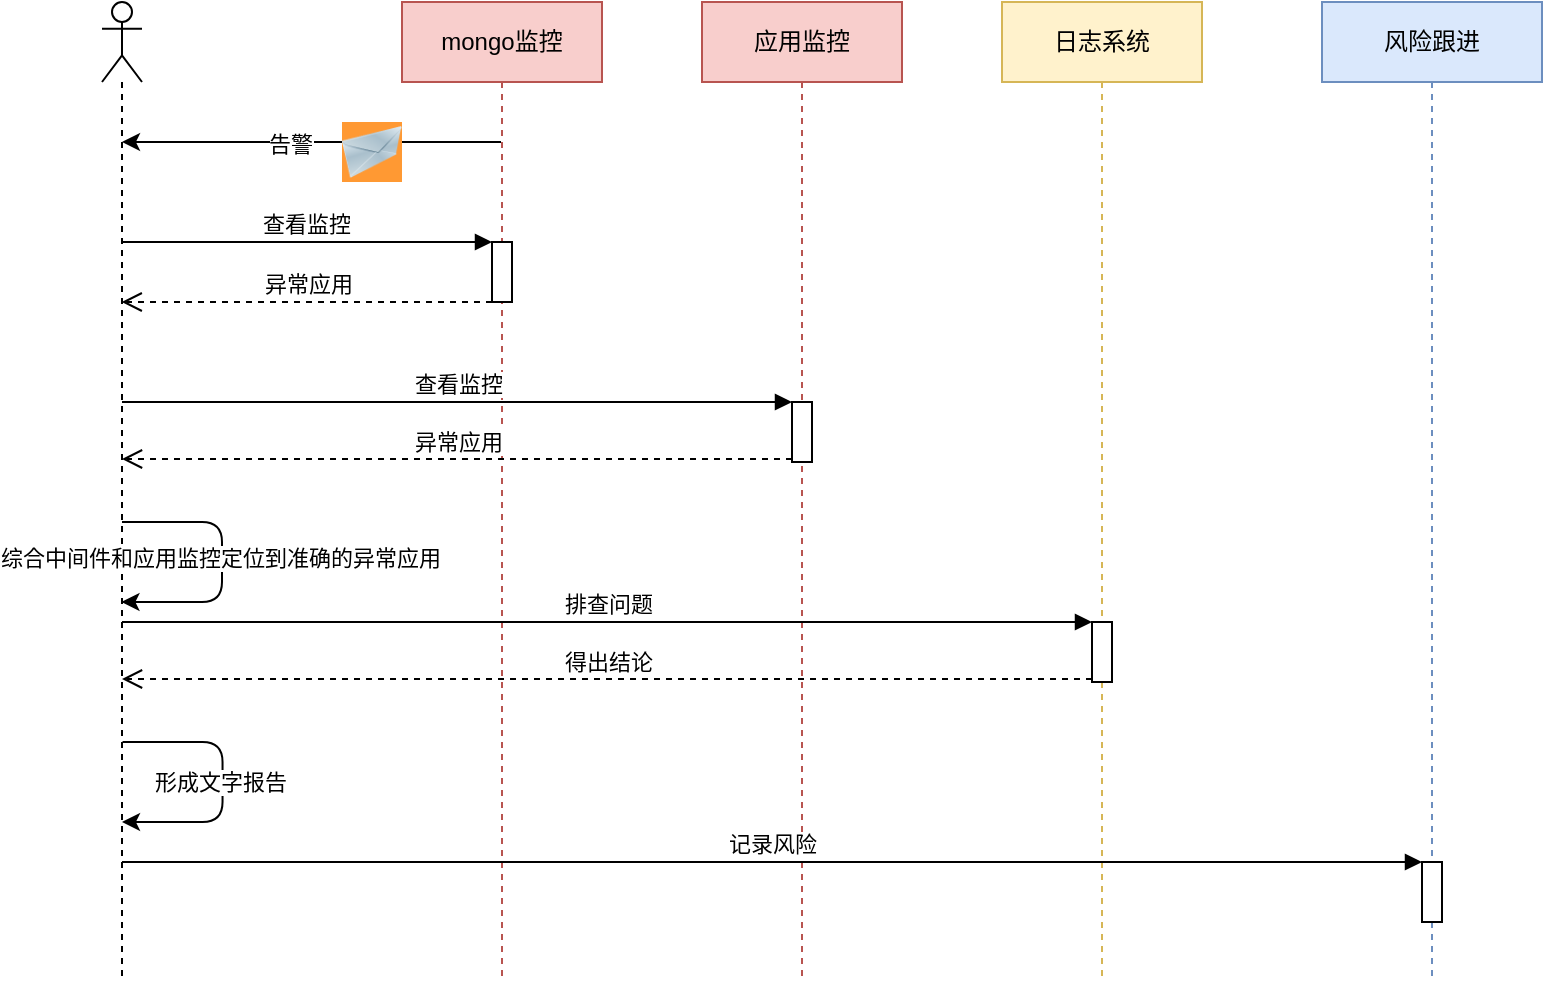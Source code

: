 <mxfile version="20.6.0" type="github"><diagram id="lOtTCPNed_aqdLcave7I" name="第 1 页"><mxGraphModel dx="1005" dy="580" grid="1" gridSize="10" guides="1" tooltips="1" connect="1" arrows="0" fold="1" page="1" pageScale="1" pageWidth="827" pageHeight="1169" math="0" shadow="0"><root><mxCell id="0"/><mxCell id="1" parent="0"/><mxCell id="CWr7lxs7QkSr-XZOs9Mx-18" value="" style="shape=umlLifeline;participant=umlActor;perimeter=lifelinePerimeter;whiteSpace=wrap;html=1;container=1;collapsible=0;recursiveResize=0;verticalAlign=top;spacingTop=36;outlineConnect=0;" vertex="1" parent="1"><mxGeometry x="80" y="150" width="20" height="490" as="geometry"/></mxCell><mxCell id="CWr7lxs7QkSr-XZOs9Mx-67" value="" style="endArrow=classic;html=1;rounded=1;" edge="1" parent="CWr7lxs7QkSr-XZOs9Mx-18"><mxGeometry width="50" height="50" relative="1" as="geometry"><mxPoint x="10" y="260" as="sourcePoint"/><mxPoint x="9.731" y="300" as="targetPoint"/><Array as="points"><mxPoint x="60" y="260"/><mxPoint x="60" y="300"/></Array></mxGeometry></mxCell><mxCell id="CWr7lxs7QkSr-XZOs9Mx-68" value="综合中间件和应用监控定位到准确的异常应用" style="edgeLabel;html=1;align=center;verticalAlign=middle;resizable=0;points=[];" vertex="1" connectable="0" parent="CWr7lxs7QkSr-XZOs9Mx-67"><mxGeometry x="-0.032" y="-1" relative="1" as="geometry"><mxPoint as="offset"/></mxGeometry></mxCell><mxCell id="CWr7lxs7QkSr-XZOs9Mx-20" style="edgeStyle=orthogonalEdgeStyle;rounded=0;orthogonalLoop=1;jettySize=auto;html=1;" edge="1" parent="1" source="CWr7lxs7QkSr-XZOs9Mx-19" target="CWr7lxs7QkSr-XZOs9Mx-18"><mxGeometry relative="1" as="geometry"><Array as="points"><mxPoint x="150" y="220"/><mxPoint x="150" y="220"/></Array></mxGeometry></mxCell><mxCell id="CWr7lxs7QkSr-XZOs9Mx-21" value="告警" style="edgeLabel;html=1;align=center;verticalAlign=middle;resizable=0;points=[];" vertex="1" connectable="0" parent="CWr7lxs7QkSr-XZOs9Mx-20"><mxGeometry x="0.114" y="1" relative="1" as="geometry"><mxPoint as="offset"/></mxGeometry></mxCell><mxCell id="CWr7lxs7QkSr-XZOs9Mx-19" value="mongo监控" style="shape=umlLifeline;perimeter=lifelinePerimeter;whiteSpace=wrap;html=1;container=1;collapsible=0;recursiveResize=0;outlineConnect=0;fillColor=#f8cecc;strokeColor=#b85450;" vertex="1" parent="1"><mxGeometry x="230" y="150" width="100" height="490" as="geometry"/></mxCell><mxCell id="CWr7lxs7QkSr-XZOs9Mx-64" value="" style="html=1;points=[];perimeter=orthogonalPerimeter;" vertex="1" parent="CWr7lxs7QkSr-XZOs9Mx-19"><mxGeometry x="45" y="120" width="10" height="30" as="geometry"/></mxCell><mxCell id="CWr7lxs7QkSr-XZOs9Mx-22" value="" style="image;html=1;image=img/lib/clip_art/networking/Email_128x128.png;imageBackground=#FF9933;" vertex="1" parent="1"><mxGeometry x="200" y="210" width="30" height="30" as="geometry"/></mxCell><mxCell id="CWr7lxs7QkSr-XZOs9Mx-38" value="应用监控" style="shape=umlLifeline;perimeter=lifelinePerimeter;whiteSpace=wrap;html=1;container=1;collapsible=0;recursiveResize=0;outlineConnect=0;fillColor=#f8cecc;strokeColor=#b85450;" vertex="1" parent="1"><mxGeometry x="380" y="150" width="100" height="490" as="geometry"/></mxCell><mxCell id="CWr7lxs7QkSr-XZOs9Mx-56" value="" style="html=1;points=[];perimeter=orthogonalPerimeter;" vertex="1" parent="CWr7lxs7QkSr-XZOs9Mx-38"><mxGeometry x="45" y="200" width="10" height="30" as="geometry"/></mxCell><mxCell id="CWr7lxs7QkSr-XZOs9Mx-57" value="查看监控" style="html=1;verticalAlign=bottom;endArrow=block;entryX=0;entryY=0;rounded=0;" edge="1" target="CWr7lxs7QkSr-XZOs9Mx-56" parent="1" source="CWr7lxs7QkSr-XZOs9Mx-18"><mxGeometry relative="1" as="geometry"><mxPoint x="465" y="350" as="sourcePoint"/></mxGeometry></mxCell><mxCell id="CWr7lxs7QkSr-XZOs9Mx-58" value="异常应用" style="html=1;verticalAlign=bottom;endArrow=open;dashed=1;endSize=8;exitX=0;exitY=0.95;rounded=0;" edge="1" source="CWr7lxs7QkSr-XZOs9Mx-56" parent="1" target="CWr7lxs7QkSr-XZOs9Mx-18"><mxGeometry relative="1" as="geometry"><mxPoint x="465" y="426" as="targetPoint"/></mxGeometry></mxCell><mxCell id="CWr7lxs7QkSr-XZOs9Mx-66" value="异常应用" style="html=1;verticalAlign=bottom;endArrow=open;dashed=1;endSize=8;rounded=0;" edge="1" source="CWr7lxs7QkSr-XZOs9Mx-64" parent="1"><mxGeometry relative="1" as="geometry"><mxPoint x="89.855" y="300" as="targetPoint"/><Array as="points"><mxPoint x="230" y="300"/></Array></mxGeometry></mxCell><mxCell id="CWr7lxs7QkSr-XZOs9Mx-65" value="查看监控" style="html=1;verticalAlign=bottom;endArrow=block;entryX=0;entryY=0;rounded=0;" edge="1" target="CWr7lxs7QkSr-XZOs9Mx-64" parent="1"><mxGeometry relative="1" as="geometry"><mxPoint x="89.855" y="270" as="sourcePoint"/></mxGeometry></mxCell><mxCell id="CWr7lxs7QkSr-XZOs9Mx-69" value="风险跟进" style="shape=umlLifeline;perimeter=lifelinePerimeter;whiteSpace=wrap;html=1;container=1;collapsible=0;recursiveResize=0;outlineConnect=0;fillColor=#dae8fc;strokeColor=#6c8ebf;" vertex="1" parent="1"><mxGeometry x="690" y="150" width="110" height="490" as="geometry"/></mxCell><mxCell id="CWr7lxs7QkSr-XZOs9Mx-79" value="" style="html=1;points=[];perimeter=orthogonalPerimeter;" vertex="1" parent="CWr7lxs7QkSr-XZOs9Mx-69"><mxGeometry x="50" y="430" width="10" height="30" as="geometry"/></mxCell><mxCell id="CWr7lxs7QkSr-XZOs9Mx-71" value="" style="endArrow=classic;html=1;rounded=1;" edge="1" parent="1"><mxGeometry width="50" height="50" relative="1" as="geometry"><mxPoint x="90.27" y="520" as="sourcePoint"/><mxPoint x="90.001" y="560" as="targetPoint"/><Array as="points"><mxPoint x="140.27" y="520"/><mxPoint x="140.27" y="560"/></Array></mxGeometry></mxCell><mxCell id="CWr7lxs7QkSr-XZOs9Mx-78" value="形成文字报告" style="edgeLabel;html=1;align=center;verticalAlign=middle;resizable=0;points=[];" vertex="1" connectable="0" parent="CWr7lxs7QkSr-XZOs9Mx-71"><mxGeometry x="-0.002" y="-2" relative="1" as="geometry"><mxPoint as="offset"/></mxGeometry></mxCell><mxCell id="CWr7lxs7QkSr-XZOs9Mx-73" value="日志系统" style="shape=umlLifeline;perimeter=lifelinePerimeter;whiteSpace=wrap;html=1;container=1;collapsible=0;recursiveResize=0;outlineConnect=0;fillColor=#fff2cc;strokeColor=#d6b656;" vertex="1" parent="1"><mxGeometry x="530" y="150" width="100" height="490" as="geometry"/></mxCell><mxCell id="CWr7lxs7QkSr-XZOs9Mx-75" value="" style="html=1;points=[];perimeter=orthogonalPerimeter;" vertex="1" parent="CWr7lxs7QkSr-XZOs9Mx-73"><mxGeometry x="45" y="310" width="10" height="30" as="geometry"/></mxCell><mxCell id="CWr7lxs7QkSr-XZOs9Mx-76" value="排查问题" style="html=1;verticalAlign=bottom;endArrow=block;entryX=0;entryY=0;rounded=1;" edge="1" target="CWr7lxs7QkSr-XZOs9Mx-75" parent="1" source="CWr7lxs7QkSr-XZOs9Mx-18"><mxGeometry relative="1" as="geometry"><mxPoint x="505" y="460" as="sourcePoint"/></mxGeometry></mxCell><mxCell id="CWr7lxs7QkSr-XZOs9Mx-77" value="得出结论" style="html=1;verticalAlign=bottom;endArrow=open;dashed=1;endSize=8;exitX=0;exitY=0.95;rounded=1;" edge="1" source="CWr7lxs7QkSr-XZOs9Mx-75" parent="1" target="CWr7lxs7QkSr-XZOs9Mx-18"><mxGeometry relative="1" as="geometry"><mxPoint x="505" y="536" as="targetPoint"/></mxGeometry></mxCell><mxCell id="CWr7lxs7QkSr-XZOs9Mx-80" value="记录风险" style="html=1;verticalAlign=bottom;endArrow=block;entryX=0;entryY=0;rounded=1;" edge="1" parent="1" target="CWr7lxs7QkSr-XZOs9Mx-79" source="CWr7lxs7QkSr-XZOs9Mx-18"><mxGeometry relative="1" as="geometry"><mxPoint x="270.001" y="580" as="sourcePoint"/></mxGeometry></mxCell></root></mxGraphModel></diagram></mxfile>